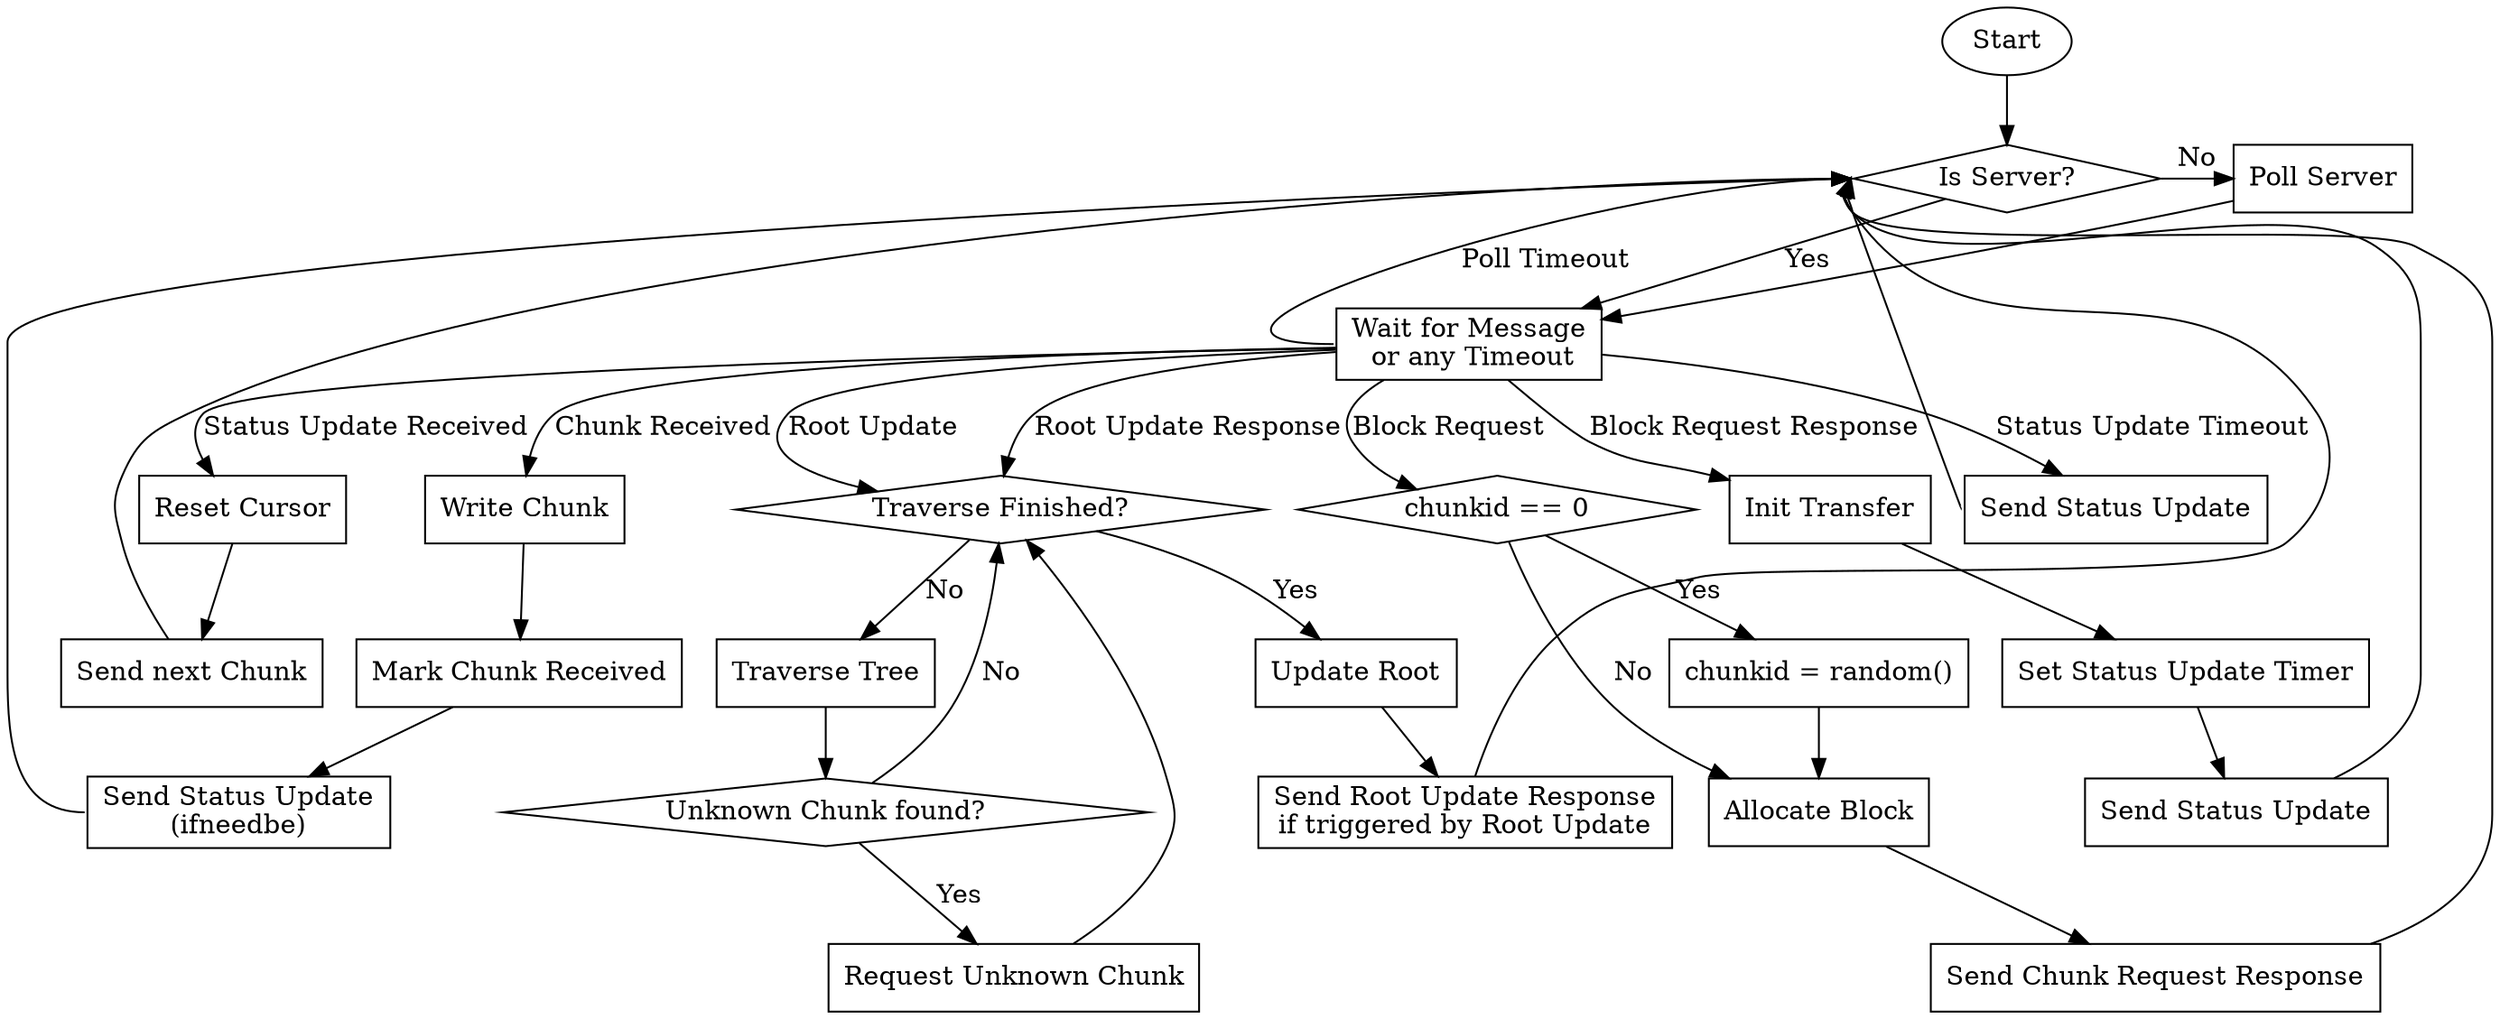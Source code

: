 digraph StateMachine {
    node [shape=box];
    
    Start [shape=oval];
    isserver [label="Is Server?", shape=diamond];
    poll [label="Poll Server"];
    wait [label="Wait for Message\n or any Timeout"];
    
    Start->isserver;
    isserver->poll [label="No"];
    isserver->wait [label="Yes"];
    poll->wait;
    { rank=same; isserver, poll; }
    wait->isserver [label="Poll Timeout", tailport=w, headport=w];
    
    sendstatusupdate2 [label="Send Status Update"];
    wait->sendstatusupdate2 [label="Status Update Timeout"];
    sendstatusupdate2->isserver [tailport=w, headport=w];
    
    writechunk [label="Write Chunk"];
    markchunkreceived [label="Mark Chunk Received"];
    sendstatusupdate3 [label="Send Status Update\n(ifneedbe)"];
    wait->writechunk [label="Chunk Received"];
    writechunk->markchunkreceived->sendstatusupdate3;
    sendstatusupdate3->isserver [tailport=w, headport=w];
    
    resetcursor [label="Reset Cursor"];
    sendchunk [label="Send next Chunk"];
    wait->resetcursor [label="Status Update Received"];
    resetcursor->sendchunk;
    sendchunk->isserver [headport=w];
    
    istraversed [label="Traverse Finished?", shape=diamond];
    traverse [label="Traverse Tree"];
    isnewchunk [label="Unknown Chunk found?", shape=diamond];
    requestchunk [label="Request Unknown Chunk"];
    updateroot [label="Update Root"];
    sendrootres [label="Send Root Update Response\nif triggered by Root Update"];
    wait->istraversed [label="Root Update"];
    istraversed->traverse [label="No"];
    istraversed->updateroot [label="Yes"];
    updateroot->sendrootres;
    sendrootres->isserver [headport=w];
    traverse->isnewchunk;
    isnewchunk->requestchunk [label="Yes"];
    isnewchunk->istraversed [label=No];
    requestchunk->istraversed;
    
    wait->istraversed [label="Root Update Response"];
    
    ischunkidzero [label="chunkid == 0", shape=diamond];
    randomchunkid [label="chunkid = random()"];
    allocblock [label="Allocate Block"]
    sendchunkreqres [label="Send Chunk Request Response"];
    wait->ischunkidzero [label="Block Request"];
    ischunkidzero->randomchunkid [label="Yes"];
    ischunkidzero->allocblock [label="No"];
    randomchunkid->allocblock;
    allocblock->sendchunkreqres;
    sendchunkreqres->isserver [headport=w];
    
    inittransfer [label="Init Transfer"];
    setstatusupdatetimer [label="Set Status Update Timer"];
    sendstatusupdate [label="Send Status Update"];
    wait->inittransfer [label="Block Request Response"];
    inittransfer->setstatusupdatetimer->sendstatusupdate;
    sendstatusupdate->isserver [headport=w];
}
